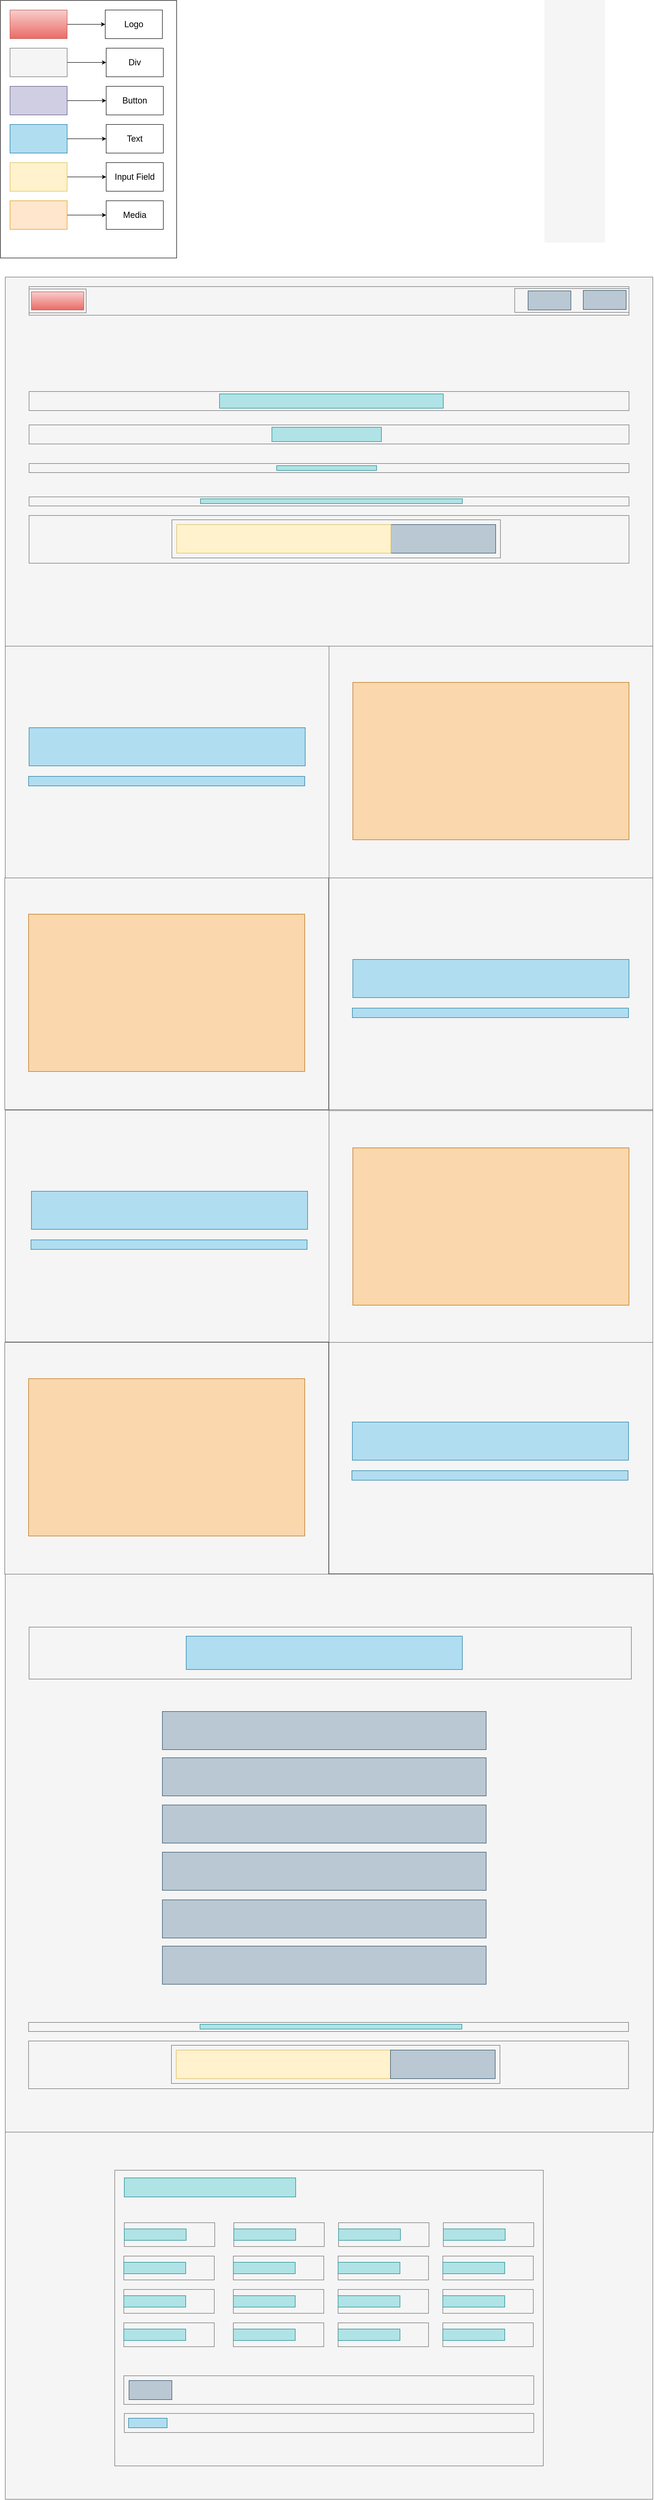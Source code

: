 <mxfile version="14.9.6" type="device"><diagram id="bWfFiop5ZeTvrd5QMMbH" name="Page-1"><mxGraphModel dx="2628" dy="2524" grid="1" gridSize="10" guides="1" tooltips="1" connect="1" arrows="1" fold="1" page="1" pageScale="1" pageWidth="850" pageHeight="1100" math="0" shadow="0"><root><mxCell id="0"/><mxCell id="1" parent="0"/><mxCell id="OrHpdMEdn7HPf3o1Jbuk-1" value="" style="rounded=0;whiteSpace=wrap;html=1;fillColor=#f5f5f5;strokeColor=#666666;fontColor=#333333;" parent="1" vertex="1"><mxGeometry x="80" y="40" width="1360" height="4660" as="geometry"/></mxCell><mxCell id="OrHpdMEdn7HPf3o1Jbuk-5" value="" style="rounded=0;whiteSpace=wrap;html=1;fillColor=#f5f5f5;strokeColor=#666666;fontColor=#333333;" parent="1" vertex="1"><mxGeometry x="130" y="60" width="1260" height="60" as="geometry"/></mxCell><mxCell id="ytYosMufbYx3DEeDMMtd-21" value="" style="rounded=0;whiteSpace=wrap;html=1;strokeColor=#666666;fillColor=#f5f5f5;fontColor=#333333;" vertex="1" parent="1"><mxGeometry x="130" y="65" width="120" height="50" as="geometry"/></mxCell><mxCell id="ytYosMufbYx3DEeDMMtd-19" value="" style="rounded=0;whiteSpace=wrap;html=1;fillColor=#f5f5f5;strokeColor=#666666;fontColor=#333333;" vertex="1" parent="1"><mxGeometry x="1150" y="64" width="240" height="50" as="geometry"/></mxCell><mxCell id="OrHpdMEdn7HPf3o1Jbuk-11" value="" style="rounded=0;whiteSpace=wrap;html=1;fillColor=#bac8d3;strokeColor=#23445d;" parent="1" vertex="1"><mxGeometry x="1294" y="68" width="90" height="40" as="geometry"/></mxCell><mxCell id="OrHpdMEdn7HPf3o1Jbuk-12" value="" style="rounded=0;whiteSpace=wrap;html=1;fillColor=#bac8d3;strokeColor=#23445d;" parent="1" vertex="1"><mxGeometry x="1178" y="69" width="90" height="40" as="geometry"/></mxCell><mxCell id="OrHpdMEdn7HPf3o1Jbuk-15" value="" style="rounded=0;whiteSpace=wrap;html=1;fillColor=#f5f5f5;strokeColor=#666666;fontColor=#333333;" parent="1" vertex="1"><mxGeometry x="130" y="280" width="1260" height="40" as="geometry"/></mxCell><mxCell id="OrHpdMEdn7HPf3o1Jbuk-17" value="" style="rounded=0;whiteSpace=wrap;html=1;fillColor=#f5f5f5;strokeColor=#666666;fontColor=#333333;" parent="1" vertex="1"><mxGeometry x="130" y="350" width="1260" height="40" as="geometry"/></mxCell><mxCell id="OrHpdMEdn7HPf3o1Jbuk-19" value="" style="rounded=0;whiteSpace=wrap;html=1;fillColor=#f5f5f5;strokeColor=#666666;fontColor=#333333;" parent="1" vertex="1"><mxGeometry x="130" y="431" width="1260" height="19" as="geometry"/></mxCell><mxCell id="OrHpdMEdn7HPf3o1Jbuk-21" value="" style="rounded=0;whiteSpace=wrap;html=1;fillColor=#f5f5f5;strokeColor=#666666;fontColor=#333333;" parent="1" vertex="1"><mxGeometry x="130" y="501" width="1260" height="19" as="geometry"/></mxCell><mxCell id="OrHpdMEdn7HPf3o1Jbuk-24" value="" style="rounded=0;whiteSpace=wrap;html=1;fillColor=#f5f5f5;strokeColor=#666666;fontColor=#333333;" parent="1" vertex="1"><mxGeometry x="130" y="540" width="1260" height="100" as="geometry"/></mxCell><mxCell id="OrHpdMEdn7HPf3o1Jbuk-27" value="" style="rounded=0;whiteSpace=wrap;html=1;fillColor=#f5f5f5;strokeColor=#666666;fontColor=#333333;" parent="1" vertex="1"><mxGeometry x="430" y="549" width="690" height="80" as="geometry"/></mxCell><mxCell id="OrHpdMEdn7HPf3o1Jbuk-26" value="&lt;div style=&quot;text-align: left&quot;&gt;&lt;br&gt;&lt;/div&gt;" style="rounded=0;whiteSpace=wrap;html=1;fillColor=#bac8d3;strokeColor=#23445d;" parent="1" vertex="1"><mxGeometry x="890" y="559" width="220" height="60" as="geometry"/></mxCell><mxCell id="OrHpdMEdn7HPf3o1Jbuk-28" value="" style="rounded=0;whiteSpace=wrap;html=1;align=left;fillColor=#fff2cc;strokeColor=#d6b656;" parent="1" vertex="1"><mxGeometry x="440" y="559" width="450" height="60" as="geometry"/></mxCell><mxCell id="OrHpdMEdn7HPf3o1Jbuk-32" value="" style="rounded=0;whiteSpace=wrap;html=1;fillColor=#b0e3e6;strokeColor=#0e8088;" parent="1" vertex="1"><mxGeometry x="530" y="285" width="470" height="30" as="geometry"/></mxCell><mxCell id="OrHpdMEdn7HPf3o1Jbuk-33" value="" style="rounded=0;whiteSpace=wrap;html=1;fillColor=#b0e3e6;strokeColor=#0e8088;" parent="1" vertex="1"><mxGeometry x="640" y="355" width="230" height="30" as="geometry"/></mxCell><mxCell id="OrHpdMEdn7HPf3o1Jbuk-35" value="" style="rounded=0;whiteSpace=wrap;html=1;fillColor=#b0e3e6;strokeColor=#0e8088;" parent="1" vertex="1"><mxGeometry x="650" y="435.5" width="210" height="10" as="geometry"/></mxCell><mxCell id="OrHpdMEdn7HPf3o1Jbuk-36" value="" style="rounded=0;whiteSpace=wrap;html=1;fillColor=#b0e3e6;strokeColor=#0e8088;" parent="1" vertex="1"><mxGeometry x="490" y="505" width="550" height="10" as="geometry"/></mxCell><mxCell id="ytYosMufbYx3DEeDMMtd-7" value="" style="rounded=0;whiteSpace=wrap;html=1;fillColor=#f5f5f5;strokeColor=#666666;fontColor=#333333;" vertex="1" parent="1"><mxGeometry x="80" y="814" width="680" height="486" as="geometry"/></mxCell><mxCell id="ytYosMufbYx3DEeDMMtd-8" value="" style="rounded=0;whiteSpace=wrap;html=1;fillColor=#f5f5f5;strokeColor=#666666;fontColor=#333333;" vertex="1" parent="1"><mxGeometry x="760" y="814" width="680" height="486" as="geometry"/></mxCell><mxCell id="ytYosMufbYx3DEeDMMtd-32" value="" style="rounded=0;whiteSpace=wrap;html=1;strokeColor=#10739e;fillColor=#b1ddf0;" vertex="1" parent="1"><mxGeometry x="130" y="985" width="580" height="80" as="geometry"/></mxCell><mxCell id="ytYosMufbYx3DEeDMMtd-38" value="" style="rounded=0;whiteSpace=wrap;html=1;strokeColor=#10739e;fillColor=#b1ddf0;" vertex="1" parent="1"><mxGeometry x="129" y="1087" width="580" height="20" as="geometry"/></mxCell><mxCell id="ytYosMufbYx3DEeDMMtd-39" value="" style="rounded=0;whiteSpace=wrap;html=1;fillColor=#fad7ac;strokeColor=#b46504;" vertex="1" parent="1"><mxGeometry x="810" y="890" width="580" height="330" as="geometry"/></mxCell><mxCell id="ytYosMufbYx3DEeDMMtd-41" value="" style="rounded=0;whiteSpace=wrap;html=1;fillColor=#f5f5f5;strokeColor=#666666;fontColor=#333333;" vertex="1" parent="1"><mxGeometry x="79" y="1300" width="680" height="486" as="geometry"/></mxCell><mxCell id="ytYosMufbYx3DEeDMMtd-42" value="" style="rounded=0;whiteSpace=wrap;html=1;fillColor=#fad7ac;strokeColor=#b46504;" vertex="1" parent="1"><mxGeometry x="129" y="1376" width="580" height="330" as="geometry"/></mxCell><mxCell id="ytYosMufbYx3DEeDMMtd-43" value="" style="rounded=0;whiteSpace=wrap;html=1;fillColor=#f5f5f5;strokeColor=#666666;fontColor=#333333;" vertex="1" parent="1"><mxGeometry x="760" y="1300" width="680" height="486" as="geometry"/></mxCell><mxCell id="ytYosMufbYx3DEeDMMtd-44" value="" style="rounded=0;whiteSpace=wrap;html=1;strokeColor=#10739e;fillColor=#b1ddf0;" vertex="1" parent="1"><mxGeometry x="810" y="1471" width="580" height="80" as="geometry"/></mxCell><mxCell id="ytYosMufbYx3DEeDMMtd-45" value="" style="rounded=0;whiteSpace=wrap;html=1;strokeColor=#10739e;fillColor=#b1ddf0;" vertex="1" parent="1"><mxGeometry x="809" y="1573" width="580" height="20" as="geometry"/></mxCell><mxCell id="ytYosMufbYx3DEeDMMtd-46" value="" style="rounded=0;whiteSpace=wrap;html=1;fillColor=#f5f5f5;strokeColor=#666666;fontColor=#333333;" vertex="1" parent="1"><mxGeometry x="80" y="1787" width="680" height="486" as="geometry"/></mxCell><mxCell id="ytYosMufbYx3DEeDMMtd-47" value="" style="rounded=0;whiteSpace=wrap;html=1;strokeColor=#10739e;fillColor=#b1ddf0;" vertex="1" parent="1"><mxGeometry x="135" y="1957" width="580" height="80" as="geometry"/></mxCell><mxCell id="ytYosMufbYx3DEeDMMtd-48" value="" style="rounded=0;whiteSpace=wrap;html=1;strokeColor=#10739e;fillColor=#b1ddf0;" vertex="1" parent="1"><mxGeometry x="134" y="2059" width="580" height="20" as="geometry"/></mxCell><mxCell id="ytYosMufbYx3DEeDMMtd-49" value="" style="rounded=0;whiteSpace=wrap;html=1;fillColor=#f5f5f5;strokeColor=#666666;fontColor=#333333;" vertex="1" parent="1"><mxGeometry x="760" y="2273" width="680" height="486" as="geometry"/></mxCell><mxCell id="ytYosMufbYx3DEeDMMtd-50" value="" style="rounded=0;whiteSpace=wrap;html=1;strokeColor=#10739e;fillColor=#b1ddf0;" vertex="1" parent="1"><mxGeometry x="809" y="2441" width="580" height="80" as="geometry"/></mxCell><mxCell id="ytYosMufbYx3DEeDMMtd-51" value="" style="rounded=0;whiteSpace=wrap;html=1;strokeColor=#10739e;fillColor=#b1ddf0;" vertex="1" parent="1"><mxGeometry x="808" y="2543" width="580" height="20" as="geometry"/></mxCell><mxCell id="ytYosMufbYx3DEeDMMtd-52" value="" style="rounded=0;whiteSpace=wrap;html=1;fillColor=#f5f5f5;strokeColor=#666666;fontColor=#333333;" vertex="1" parent="1"><mxGeometry x="760" y="1788" width="680" height="486" as="geometry"/></mxCell><mxCell id="ytYosMufbYx3DEeDMMtd-53" value="" style="rounded=0;whiteSpace=wrap;html=1;fillColor=#fad7ac;strokeColor=#b46504;" vertex="1" parent="1"><mxGeometry x="810" y="1866" width="580" height="330" as="geometry"/></mxCell><mxCell id="ytYosMufbYx3DEeDMMtd-54" value="" style="rounded=0;whiteSpace=wrap;html=1;fillColor=#f5f5f5;strokeColor=#666666;fontColor=#333333;" vertex="1" parent="1"><mxGeometry x="79" y="2274" width="680" height="486" as="geometry"/></mxCell><mxCell id="ytYosMufbYx3DEeDMMtd-55" value="" style="rounded=0;whiteSpace=wrap;html=1;fillColor=#fad7ac;strokeColor=#b46504;" vertex="1" parent="1"><mxGeometry x="129" y="2350" width="580" height="330" as="geometry"/></mxCell><mxCell id="ytYosMufbYx3DEeDMMtd-56" value="" style="rounded=0;whiteSpace=wrap;html=1;strokeColor=#b85450;gradientColor=#ea6b66;fillColor=#f8cecc;" vertex="1" parent="1"><mxGeometry x="135" y="71" width="110" height="38" as="geometry"/></mxCell><mxCell id="ytYosMufbYx3DEeDMMtd-57" value="" style="rounded=0;whiteSpace=wrap;html=1;strokeColor=#666666;fillColor=#f5f5f5;fontColor=#333333;" vertex="1" parent="1"><mxGeometry x="80" y="2760" width="1361" height="1170" as="geometry"/></mxCell><mxCell id="ytYosMufbYx3DEeDMMtd-59" value="" style="rounded=0;whiteSpace=wrap;html=1;strokeColor=#666666;fillColor=#f5f5f5;fontColor=#333333;" vertex="1" parent="1"><mxGeometry x="130" y="2871" width="1265" height="109" as="geometry"/></mxCell><mxCell id="ytYosMufbYx3DEeDMMtd-58" value="" style="rounded=0;whiteSpace=wrap;html=1;strokeColor=#10739e;fillColor=#b1ddf0;" vertex="1" parent="1"><mxGeometry x="460" y="2890" width="580" height="70" as="geometry"/></mxCell><mxCell id="ytYosMufbYx3DEeDMMtd-62" value="" style="rounded=0;whiteSpace=wrap;html=1;strokeColor=#23445d;fillColor=#bac8d3;" vertex="1" parent="1"><mxGeometry x="410" y="3048" width="680" height="80" as="geometry"/></mxCell><mxCell id="ytYosMufbYx3DEeDMMtd-63" value="" style="rounded=0;whiteSpace=wrap;html=1;strokeColor=#23445d;fillColor=#bac8d3;" vertex="1" parent="1"><mxGeometry x="410" y="3145" width="680" height="80" as="geometry"/></mxCell><mxCell id="ytYosMufbYx3DEeDMMtd-64" value="" style="rounded=0;whiteSpace=wrap;html=1;strokeColor=#23445d;fillColor=#bac8d3;" vertex="1" parent="1"><mxGeometry x="410" y="3244" width="680" height="80" as="geometry"/></mxCell><mxCell id="ytYosMufbYx3DEeDMMtd-65" value="" style="rounded=0;whiteSpace=wrap;html=1;strokeColor=#23445d;fillColor=#bac8d3;" vertex="1" parent="1"><mxGeometry x="410" y="3343" width="680" height="80" as="geometry"/></mxCell><mxCell id="ytYosMufbYx3DEeDMMtd-66" value="" style="rounded=0;whiteSpace=wrap;html=1;strokeColor=#23445d;fillColor=#bac8d3;" vertex="1" parent="1"><mxGeometry x="410" y="3443" width="680" height="80" as="geometry"/></mxCell><mxCell id="ytYosMufbYx3DEeDMMtd-67" value="" style="rounded=0;whiteSpace=wrap;html=1;strokeColor=#23445d;fillColor=#bac8d3;" vertex="1" parent="1"><mxGeometry x="410" y="3540" width="680" height="80" as="geometry"/></mxCell><mxCell id="ytYosMufbYx3DEeDMMtd-68" value="" style="rounded=0;whiteSpace=wrap;html=1;fillColor=#f5f5f5;strokeColor=#666666;fontColor=#333333;" vertex="1" parent="1"><mxGeometry x="129" y="3700" width="1260" height="19" as="geometry"/></mxCell><mxCell id="ytYosMufbYx3DEeDMMtd-69" value="" style="rounded=0;whiteSpace=wrap;html=1;fillColor=#f5f5f5;strokeColor=#666666;fontColor=#333333;" vertex="1" parent="1"><mxGeometry x="129" y="3739" width="1260" height="100" as="geometry"/></mxCell><mxCell id="ytYosMufbYx3DEeDMMtd-70" value="" style="rounded=0;whiteSpace=wrap;html=1;fillColor=#f5f5f5;strokeColor=#666666;fontColor=#333333;" vertex="1" parent="1"><mxGeometry x="429" y="3748" width="690" height="80" as="geometry"/></mxCell><mxCell id="ytYosMufbYx3DEeDMMtd-71" value="" style="rounded=0;whiteSpace=wrap;html=1;align=left;fillColor=#fff2cc;strokeColor=#d6b656;" vertex="1" parent="1"><mxGeometry x="439" y="3758" width="450" height="60" as="geometry"/></mxCell><mxCell id="ytYosMufbYx3DEeDMMtd-72" value="" style="rounded=0;whiteSpace=wrap;html=1;fillColor=#b0e3e6;strokeColor=#0e8088;" vertex="1" parent="1"><mxGeometry x="489" y="3704" width="550" height="10" as="geometry"/></mxCell><mxCell id="ytYosMufbYx3DEeDMMtd-73" value="&lt;div style=&quot;text-align: left&quot;&gt;&lt;br&gt;&lt;/div&gt;" style="rounded=0;whiteSpace=wrap;html=1;fillColor=#bac8d3;strokeColor=#23445d;" vertex="1" parent="1"><mxGeometry x="889" y="3758" width="220" height="60" as="geometry"/></mxCell><mxCell id="ytYosMufbYx3DEeDMMtd-78" value="" style="rounded=0;whiteSpace=wrap;html=1;strokeColor=#666666;fillColor=#f5f5f5;fontColor=#333333;" vertex="1" parent="1"><mxGeometry x="310" y="4010" width="900" height="620" as="geometry"/></mxCell><mxCell id="ytYosMufbYx3DEeDMMtd-75" value="" style="rounded=0;whiteSpace=wrap;html=1;strokeColor=#0e8088;fillColor=#b0e3e6;" vertex="1" parent="1"><mxGeometry x="330" y="4026" width="360" height="40" as="geometry"/></mxCell><mxCell id="ytYosMufbYx3DEeDMMtd-79" value="" style="rounded=0;whiteSpace=wrap;html=1;strokeColor=#666666;fillColor=#f5f5f5;fontColor=#333333;" vertex="1" parent="1"><mxGeometry x="330" y="4120" width="190" height="50" as="geometry"/></mxCell><mxCell id="ytYosMufbYx3DEeDMMtd-76" value="" style="rounded=0;whiteSpace=wrap;html=1;strokeColor=#0e8088;fillColor=#b0e3e6;" vertex="1" parent="1"><mxGeometry x="330" y="4133" width="130" height="24" as="geometry"/></mxCell><mxCell id="ytYosMufbYx3DEeDMMtd-84" value="" style="rounded=0;whiteSpace=wrap;html=1;strokeColor=#666666;fillColor=#f5f5f5;fontColor=#333333;" vertex="1" parent="1"><mxGeometry x="560" y="4120" width="190" height="50" as="geometry"/></mxCell><mxCell id="ytYosMufbYx3DEeDMMtd-85" value="" style="rounded=0;whiteSpace=wrap;html=1;strokeColor=#0e8088;fillColor=#b0e3e6;" vertex="1" parent="1"><mxGeometry x="560" y="4133" width="130" height="24" as="geometry"/></mxCell><mxCell id="ytYosMufbYx3DEeDMMtd-88" value="" style="rounded=0;whiteSpace=wrap;html=1;strokeColor=#666666;fillColor=#f5f5f5;fontColor=#333333;" vertex="1" parent="1"><mxGeometry x="780" y="4120" width="190" height="50" as="geometry"/></mxCell><mxCell id="ytYosMufbYx3DEeDMMtd-89" value="" style="rounded=0;whiteSpace=wrap;html=1;strokeColor=#0e8088;fillColor=#b0e3e6;" vertex="1" parent="1"><mxGeometry x="780" y="4133" width="130" height="24" as="geometry"/></mxCell><mxCell id="ytYosMufbYx3DEeDMMtd-90" value="" style="rounded=0;whiteSpace=wrap;html=1;strokeColor=#666666;fillColor=#f5f5f5;fontColor=#333333;" vertex="1" parent="1"><mxGeometry x="1000" y="4120" width="190" height="50" as="geometry"/></mxCell><mxCell id="ytYosMufbYx3DEeDMMtd-91" value="" style="rounded=0;whiteSpace=wrap;html=1;strokeColor=#0e8088;fillColor=#b0e3e6;" vertex="1" parent="1"><mxGeometry x="1000" y="4133" width="130" height="24" as="geometry"/></mxCell><mxCell id="ytYosMufbYx3DEeDMMtd-97" value="" style="rounded=0;whiteSpace=wrap;html=1;strokeColor=#666666;fillColor=#f5f5f5;fontColor=#333333;" vertex="1" parent="1"><mxGeometry x="329" y="4190" width="190" height="50" as="geometry"/></mxCell><mxCell id="ytYosMufbYx3DEeDMMtd-98" value="" style="rounded=0;whiteSpace=wrap;html=1;strokeColor=#0e8088;fillColor=#b0e3e6;" vertex="1" parent="1"><mxGeometry x="329" y="4203" width="130" height="24" as="geometry"/></mxCell><mxCell id="ytYosMufbYx3DEeDMMtd-99" value="" style="rounded=0;whiteSpace=wrap;html=1;strokeColor=#666666;fillColor=#f5f5f5;fontColor=#333333;" vertex="1" parent="1"><mxGeometry x="559" y="4190" width="190" height="50" as="geometry"/></mxCell><mxCell id="ytYosMufbYx3DEeDMMtd-100" value="" style="rounded=0;whiteSpace=wrap;html=1;strokeColor=#0e8088;fillColor=#b0e3e6;" vertex="1" parent="1"><mxGeometry x="559" y="4203" width="130" height="24" as="geometry"/></mxCell><mxCell id="ytYosMufbYx3DEeDMMtd-101" value="" style="rounded=0;whiteSpace=wrap;html=1;strokeColor=#666666;fillColor=#f5f5f5;fontColor=#333333;" vertex="1" parent="1"><mxGeometry x="779" y="4190" width="190" height="50" as="geometry"/></mxCell><mxCell id="ytYosMufbYx3DEeDMMtd-102" value="" style="rounded=0;whiteSpace=wrap;html=1;strokeColor=#0e8088;fillColor=#b0e3e6;" vertex="1" parent="1"><mxGeometry x="779" y="4203" width="130" height="24" as="geometry"/></mxCell><mxCell id="ytYosMufbYx3DEeDMMtd-103" value="" style="rounded=0;whiteSpace=wrap;html=1;strokeColor=#666666;fillColor=#f5f5f5;fontColor=#333333;" vertex="1" parent="1"><mxGeometry x="999" y="4190" width="190" height="50" as="geometry"/></mxCell><mxCell id="ytYosMufbYx3DEeDMMtd-104" value="" style="rounded=0;whiteSpace=wrap;html=1;strokeColor=#0e8088;fillColor=#b0e3e6;" vertex="1" parent="1"><mxGeometry x="999" y="4203" width="130" height="24" as="geometry"/></mxCell><mxCell id="ytYosMufbYx3DEeDMMtd-105" value="" style="rounded=0;whiteSpace=wrap;html=1;strokeColor=#666666;fillColor=#f5f5f5;fontColor=#333333;" vertex="1" parent="1"><mxGeometry x="329" y="4260" width="190" height="50" as="geometry"/></mxCell><mxCell id="ytYosMufbYx3DEeDMMtd-106" value="" style="rounded=0;whiteSpace=wrap;html=1;strokeColor=#0e8088;fillColor=#b0e3e6;" vertex="1" parent="1"><mxGeometry x="329" y="4273" width="130" height="24" as="geometry"/></mxCell><mxCell id="ytYosMufbYx3DEeDMMtd-107" value="" style="rounded=0;whiteSpace=wrap;html=1;strokeColor=#666666;fillColor=#f5f5f5;fontColor=#333333;" vertex="1" parent="1"><mxGeometry x="559" y="4260" width="190" height="50" as="geometry"/></mxCell><mxCell id="ytYosMufbYx3DEeDMMtd-108" value="" style="rounded=0;whiteSpace=wrap;html=1;strokeColor=#0e8088;fillColor=#b0e3e6;" vertex="1" parent="1"><mxGeometry x="559" y="4273" width="130" height="24" as="geometry"/></mxCell><mxCell id="ytYosMufbYx3DEeDMMtd-109" value="" style="rounded=0;whiteSpace=wrap;html=1;strokeColor=#666666;fillColor=#f5f5f5;fontColor=#333333;" vertex="1" parent="1"><mxGeometry x="779" y="4260" width="190" height="50" as="geometry"/></mxCell><mxCell id="ytYosMufbYx3DEeDMMtd-110" value="" style="rounded=0;whiteSpace=wrap;html=1;strokeColor=#0e8088;fillColor=#b0e3e6;" vertex="1" parent="1"><mxGeometry x="779" y="4273" width="130" height="24" as="geometry"/></mxCell><mxCell id="ytYosMufbYx3DEeDMMtd-111" value="" style="rounded=0;whiteSpace=wrap;html=1;strokeColor=#666666;fillColor=#f5f5f5;fontColor=#333333;" vertex="1" parent="1"><mxGeometry x="999" y="4260" width="190" height="50" as="geometry"/></mxCell><mxCell id="ytYosMufbYx3DEeDMMtd-112" value="" style="rounded=0;whiteSpace=wrap;html=1;strokeColor=#0e8088;fillColor=#b0e3e6;" vertex="1" parent="1"><mxGeometry x="999" y="4273" width="130" height="24" as="geometry"/></mxCell><mxCell id="ytYosMufbYx3DEeDMMtd-113" value="" style="rounded=0;whiteSpace=wrap;html=1;strokeColor=#666666;fillColor=#f5f5f5;fontColor=#333333;" vertex="1" parent="1"><mxGeometry x="329" y="4330" width="190" height="50" as="geometry"/></mxCell><mxCell id="ytYosMufbYx3DEeDMMtd-114" value="" style="rounded=0;whiteSpace=wrap;html=1;strokeColor=#0e8088;fillColor=#b0e3e6;" vertex="1" parent="1"><mxGeometry x="329" y="4343" width="130" height="24" as="geometry"/></mxCell><mxCell id="ytYosMufbYx3DEeDMMtd-115" value="" style="rounded=0;whiteSpace=wrap;html=1;strokeColor=#666666;fillColor=#f5f5f5;fontColor=#333333;" vertex="1" parent="1"><mxGeometry x="559" y="4330" width="190" height="50" as="geometry"/></mxCell><mxCell id="ytYosMufbYx3DEeDMMtd-116" value="" style="rounded=0;whiteSpace=wrap;html=1;strokeColor=#0e8088;fillColor=#b0e3e6;" vertex="1" parent="1"><mxGeometry x="559" y="4343" width="130" height="24" as="geometry"/></mxCell><mxCell id="ytYosMufbYx3DEeDMMtd-117" value="" style="rounded=0;whiteSpace=wrap;html=1;strokeColor=#666666;fillColor=#f5f5f5;fontColor=#333333;" vertex="1" parent="1"><mxGeometry x="779" y="4330" width="190" height="50" as="geometry"/></mxCell><mxCell id="ytYosMufbYx3DEeDMMtd-118" value="" style="rounded=0;whiteSpace=wrap;html=1;strokeColor=#0e8088;fillColor=#b0e3e6;" vertex="1" parent="1"><mxGeometry x="779" y="4343" width="130" height="24" as="geometry"/></mxCell><mxCell id="ytYosMufbYx3DEeDMMtd-119" value="" style="rounded=0;whiteSpace=wrap;html=1;strokeColor=#666666;fillColor=#f5f5f5;fontColor=#333333;" vertex="1" parent="1"><mxGeometry x="999" y="4330" width="190" height="50" as="geometry"/></mxCell><mxCell id="ytYosMufbYx3DEeDMMtd-120" value="" style="rounded=0;whiteSpace=wrap;html=1;strokeColor=#0e8088;fillColor=#b0e3e6;" vertex="1" parent="1"><mxGeometry x="999" y="4343" width="130" height="24" as="geometry"/></mxCell><mxCell id="ytYosMufbYx3DEeDMMtd-121" value="" style="rounded=0;whiteSpace=wrap;html=1;strokeColor=#666666;fillColor=#f5f5f5;fontColor=#333333;" vertex="1" parent="1"><mxGeometry x="329" y="4441" width="861" height="60" as="geometry"/></mxCell><mxCell id="ytYosMufbYx3DEeDMMtd-122" value="" style="rounded=0;whiteSpace=wrap;html=1;fillColor=#bac8d3;strokeColor=#23445d;" vertex="1" parent="1"><mxGeometry x="340" y="4451" width="90" height="40" as="geometry"/></mxCell><mxCell id="ytYosMufbYx3DEeDMMtd-123" value="" style="rounded=0;whiteSpace=wrap;html=1;strokeColor=#666666;fillColor=#f5f5f5;fontColor=#333333;" vertex="1" parent="1"><mxGeometry x="330" y="4520" width="860" height="40" as="geometry"/></mxCell><mxCell id="ytYosMufbYx3DEeDMMtd-124" value="" style="rounded=0;whiteSpace=wrap;html=1;strokeColor=#10739e;fillColor=#b1ddf0;" vertex="1" parent="1"><mxGeometry x="339" y="4530" width="81" height="20" as="geometry"/></mxCell><mxCell id="ytYosMufbYx3DEeDMMtd-125" value="" style="rounded=0;whiteSpace=wrap;html=1;strokeColor=#000000;gradientColor=none;" vertex="1" parent="1"><mxGeometry x="70" y="-540" width="370" height="540" as="geometry"/></mxCell><mxCell id="ytYosMufbYx3DEeDMMtd-141" style="edgeStyle=orthogonalEdgeStyle;rounded=0;orthogonalLoop=1;jettySize=auto;html=1;" edge="1" parent="1" source="ytYosMufbYx3DEeDMMtd-126" target="ytYosMufbYx3DEeDMMtd-135"><mxGeometry relative="1" as="geometry"/></mxCell><mxCell id="ytYosMufbYx3DEeDMMtd-126" value="" style="rounded=0;whiteSpace=wrap;html=1;strokeColor=#b85450;gradientColor=#ea6b66;fillColor=#f8cecc;" vertex="1" parent="1"><mxGeometry x="90" y="-520" width="120" height="60" as="geometry"/></mxCell><mxCell id="ytYosMufbYx3DEeDMMtd-142" style="edgeStyle=orthogonalEdgeStyle;rounded=0;orthogonalLoop=1;jettySize=auto;html=1;" edge="1" parent="1" source="ytYosMufbYx3DEeDMMtd-127" target="ytYosMufbYx3DEeDMMtd-136"><mxGeometry relative="1" as="geometry"/></mxCell><mxCell id="ytYosMufbYx3DEeDMMtd-127" value="" style="rounded=0;whiteSpace=wrap;html=1;strokeColor=#666666;fillColor=#f5f5f5;fontColor=#333333;" vertex="1" parent="1"><mxGeometry x="90" y="-440" width="120" height="60" as="geometry"/></mxCell><mxCell id="ytYosMufbYx3DEeDMMtd-143" style="edgeStyle=orthogonalEdgeStyle;rounded=0;orthogonalLoop=1;jettySize=auto;html=1;entryX=0;entryY=0.5;entryDx=0;entryDy=0;" edge="1" parent="1" source="ytYosMufbYx3DEeDMMtd-128" target="ytYosMufbYx3DEeDMMtd-137"><mxGeometry relative="1" as="geometry"/></mxCell><mxCell id="ytYosMufbYx3DEeDMMtd-128" value="" style="rounded=0;whiteSpace=wrap;html=1;strokeColor=#56517e;fillColor=#d0cee2;" vertex="1" parent="1"><mxGeometry x="90" y="-360" width="120" height="60" as="geometry"/></mxCell><mxCell id="ytYosMufbYx3DEeDMMtd-144" style="edgeStyle=orthogonalEdgeStyle;rounded=0;orthogonalLoop=1;jettySize=auto;html=1;entryX=0;entryY=0.5;entryDx=0;entryDy=0;" edge="1" parent="1" source="ytYosMufbYx3DEeDMMtd-129" target="ytYosMufbYx3DEeDMMtd-138"><mxGeometry relative="1" as="geometry"/></mxCell><mxCell id="ytYosMufbYx3DEeDMMtd-129" value="" style="rounded=0;whiteSpace=wrap;html=1;strokeColor=#10739e;fillColor=#b1ddf0;" vertex="1" parent="1"><mxGeometry x="90" y="-280" width="120" height="60" as="geometry"/></mxCell><mxCell id="ytYosMufbYx3DEeDMMtd-148" style="edgeStyle=orthogonalEdgeStyle;rounded=0;orthogonalLoop=1;jettySize=auto;html=1;" edge="1" parent="1" source="ytYosMufbYx3DEeDMMtd-130" target="ytYosMufbYx3DEeDMMtd-139"><mxGeometry relative="1" as="geometry"/></mxCell><mxCell id="ytYosMufbYx3DEeDMMtd-130" value="" style="rounded=0;whiteSpace=wrap;html=1;strokeColor=#d6b656;fillColor=#fff2cc;" vertex="1" parent="1"><mxGeometry x="90" y="-200" width="120" height="60" as="geometry"/></mxCell><mxCell id="ytYosMufbYx3DEeDMMtd-147" style="edgeStyle=orthogonalEdgeStyle;rounded=0;orthogonalLoop=1;jettySize=auto;html=1;" edge="1" parent="1" source="ytYosMufbYx3DEeDMMtd-131" target="ytYosMufbYx3DEeDMMtd-140"><mxGeometry relative="1" as="geometry"/></mxCell><mxCell id="ytYosMufbYx3DEeDMMtd-131" value="" style="rounded=0;whiteSpace=wrap;html=1;strokeColor=#d79b00;fillColor=#ffe6cc;" vertex="1" parent="1"><mxGeometry x="90" y="-120" width="120" height="60" as="geometry"/></mxCell><mxCell id="ytYosMufbYx3DEeDMMtd-135" value="&lt;font style=&quot;font-size: 18px&quot;&gt;Logo&lt;/font&gt;" style="rounded=0;whiteSpace=wrap;html=1;strokeColor=#000000;gradientColor=none;" vertex="1" parent="1"><mxGeometry x="290" y="-520" width="120" height="60" as="geometry"/></mxCell><mxCell id="ytYosMufbYx3DEeDMMtd-136" value="&lt;span style=&quot;font-size: 18px&quot;&gt;Div&lt;/span&gt;" style="rounded=0;whiteSpace=wrap;html=1;strokeColor=#000000;gradientColor=none;" vertex="1" parent="1"><mxGeometry x="292" y="-440" width="120" height="60" as="geometry"/></mxCell><mxCell id="ytYosMufbYx3DEeDMMtd-137" value="&lt;span style=&quot;font-size: 18px&quot;&gt;Button&lt;/span&gt;" style="rounded=0;whiteSpace=wrap;html=1;strokeColor=#000000;gradientColor=none;" vertex="1" parent="1"><mxGeometry x="292" y="-360" width="120" height="60" as="geometry"/></mxCell><mxCell id="ytYosMufbYx3DEeDMMtd-138" value="&lt;span style=&quot;font-size: 18px&quot;&gt;Text&lt;/span&gt;" style="rounded=0;whiteSpace=wrap;html=1;strokeColor=#000000;gradientColor=none;" vertex="1" parent="1"><mxGeometry x="292" y="-280" width="120" height="60" as="geometry"/></mxCell><mxCell id="ytYosMufbYx3DEeDMMtd-139" value="&lt;span style=&quot;font-size: 18px&quot;&gt;Input Field&lt;/span&gt;" style="rounded=0;whiteSpace=wrap;html=1;strokeColor=#000000;gradientColor=none;" vertex="1" parent="1"><mxGeometry x="292" y="-200" width="120" height="60" as="geometry"/></mxCell><mxCell id="ytYosMufbYx3DEeDMMtd-140" value="&lt;span style=&quot;font-size: 18px&quot;&gt;Media&lt;/span&gt;" style="rounded=0;whiteSpace=wrap;html=1;strokeColor=#000000;gradientColor=none;" vertex="1" parent="1"><mxGeometry x="292" y="-120" width="120" height="60" as="geometry"/></mxCell></root></mxGraphModel></diagram></mxfile>